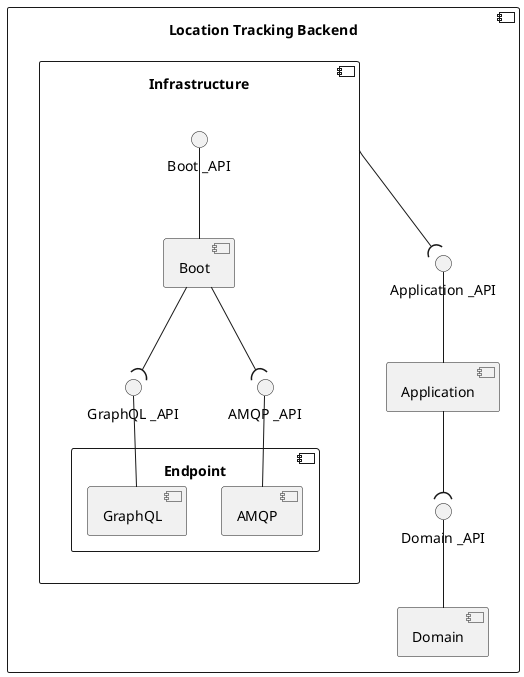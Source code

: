 @startuml logical-view-level3-location-tracking-backend

skinparam Monochrome true

component "Location Tracking Backend" {
    component "Domain" as D
    component "Application" as As
    component "Infrastructure" as IF {
        component "Boot" as Bt
        component "Endpoint" as EP {
            component "GraphQL" as RWS
            component "AMQP" as EL
        }
        () "Boot _API" as Bt_API
        () "GraphQL _API" as RWS_API
        () "AMQP _API" as EL_API
    }

    () "Domain _API" as D_API
    () "Application _API" as As_API

    D_API -- D
    As_API -- As
    Bt_API -- Bt
    EL_API -- EL
    RWS_API -- RWS

    As --( D_API
    IF --( As_API
    Bt --( RWS_API
    Bt --( EL_API
}

@enduml
